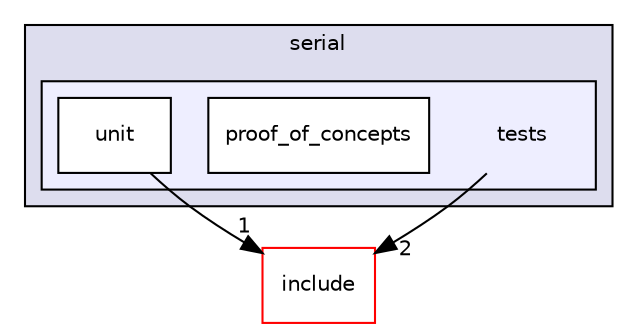 digraph "C:/Users/disoz/Documents/GitHub/ERT2020GS/Telecom/RFmodem/lib/serial/tests" {
  compound=true
  node [ fontsize="10", fontname="Helvetica"];
  edge [ labelfontsize="10", labelfontname="Helvetica"];
  subgraph clusterdir_01769d8f5aa3446387fc427e397c1794 {
    graph [ bgcolor="#ddddee", pencolor="black", label="serial" fontname="Helvetica", fontsize="10", URL="dir_01769d8f5aa3446387fc427e397c1794.html"]
  subgraph clusterdir_890eaefddd465149ce3103a39ed3827a {
    graph [ bgcolor="#eeeeff", pencolor="black", label="" URL="dir_890eaefddd465149ce3103a39ed3827a.html"];
    dir_890eaefddd465149ce3103a39ed3827a [shape=plaintext label="tests"];
    dir_86fdee02bd0049e06b4aa9e424b231c3 [shape=box label="proof_of_concepts" color="black" fillcolor="white" style="filled" URL="dir_86fdee02bd0049e06b4aa9e424b231c3.html"];
    dir_95bb54f41bf4377c3c10c682a52fc0a9 [shape=box label="unit" color="black" fillcolor="white" style="filled" URL="dir_95bb54f41bf4377c3c10c682a52fc0a9.html"];
  }
  }
  dir_9260bf821c62849d35ade27504a9c8e7 [shape=box label="include" fillcolor="white" style="filled" color="red" URL="dir_9260bf821c62849d35ade27504a9c8e7.html"];
  dir_890eaefddd465149ce3103a39ed3827a->dir_9260bf821c62849d35ade27504a9c8e7 [headlabel="2", labeldistance=1.5 headhref="dir_000027_000021.html"];
  dir_95bb54f41bf4377c3c10c682a52fc0a9->dir_9260bf821c62849d35ade27504a9c8e7 [headlabel="1", labeldistance=1.5 headhref="dir_000029_000021.html"];
}
